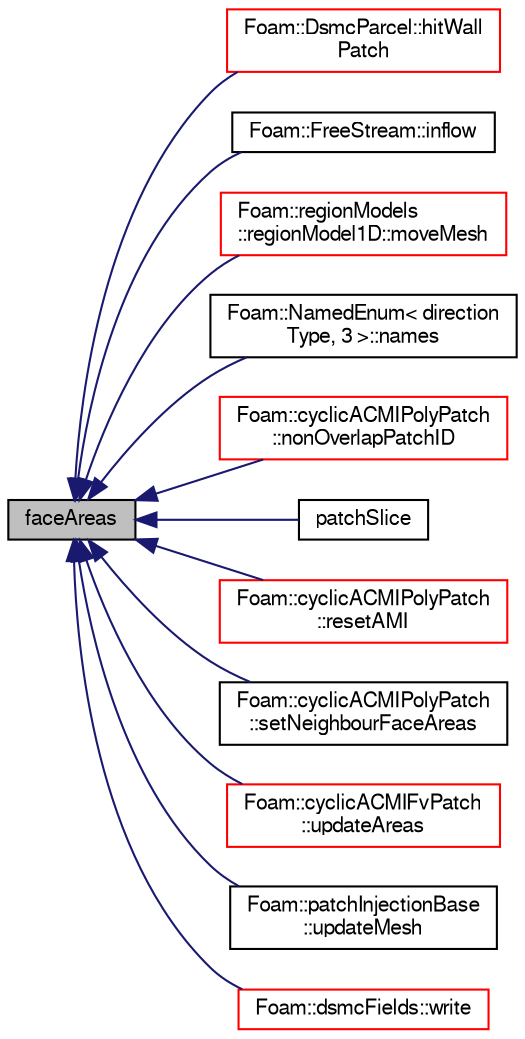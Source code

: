 digraph "faceAreas"
{
  bgcolor="transparent";
  edge [fontname="FreeSans",fontsize="10",labelfontname="FreeSans",labelfontsize="10"];
  node [fontname="FreeSans",fontsize="10",shape=record];
  rankdir="LR";
  Node5221 [label="faceAreas",height=0.2,width=0.4,color="black", fillcolor="grey75", style="filled", fontcolor="black"];
  Node5221 -> Node5222 [dir="back",color="midnightblue",fontsize="10",style="solid",fontname="FreeSans"];
  Node5222 [label="Foam::DsmcParcel::hitWall\lPatch",height=0.2,width=0.4,color="red",URL="$a23690.html#a2f016956a18640904586b7df825867c8",tooltip="Overridable function to handle the particle hitting a wallPatch. "];
  Node5221 -> Node5227 [dir="back",color="midnightblue",fontsize="10",style="solid",fontname="FreeSans"];
  Node5227 [label="Foam::FreeStream::inflow",height=0.2,width=0.4,color="black",URL="$a23718.html#a84e6a7b742df4fcb240fff3040770a0b",tooltip="Introduce particles. "];
  Node5221 -> Node5228 [dir="back",color="midnightblue",fontsize="10",style="solid",fontname="FreeSans"];
  Node5228 [label="Foam::regionModels\l::regionModel1D::moveMesh",height=0.2,width=0.4,color="red",URL="$a29002.html#a0a91c4b420000422e4467d50e2baf2e1",tooltip="Move mesh points according to change in cell volumes. "];
  Node5221 -> Node5233 [dir="back",color="midnightblue",fontsize="10",style="solid",fontname="FreeSans"];
  Node5233 [label="Foam::NamedEnum\< direction\lType, 3 \>::names",height=0.2,width=0.4,color="black",URL="$a25998.html#a7350da3a0edd92cd11e6c479c9967dc8"];
  Node5221 -> Node5234 [dir="back",color="midnightblue",fontsize="10",style="solid",fontname="FreeSans"];
  Node5234 [label="Foam::cyclicACMIPolyPatch\l::nonOverlapPatchID",height=0.2,width=0.4,color="red",URL="$a24926.html#aa42c2db2f445de497071628742798792",tooltip="Non-overlapping patch ID. "];
  Node5221 -> Node5245 [dir="back",color="midnightblue",fontsize="10",style="solid",fontname="FreeSans"];
  Node5245 [label="patchSlice",height=0.2,width=0.4,color="black",URL="$a27478.html#a2fbab44ddac097399a42d4aeebccf3a0",tooltip="Slice Field to patch. "];
  Node5221 -> Node5246 [dir="back",color="midnightblue",fontsize="10",style="solid",fontname="FreeSans"];
  Node5246 [label="Foam::cyclicACMIPolyPatch\l::resetAMI",height=0.2,width=0.4,color="red",URL="$a24926.html#a8137f810e4a5638bd9eaaa9c7d7132b8",tooltip="Reset the AMI interpolator. "];
  Node5221 -> Node5237 [dir="back",color="midnightblue",fontsize="10",style="solid",fontname="FreeSans"];
  Node5237 [label="Foam::cyclicACMIPolyPatch\l::setNeighbourFaceAreas",height=0.2,width=0.4,color="black",URL="$a24926.html#aa0cf57b15cb4155effb04d561645b0fa",tooltip="Set neighbour ACMI patch areas. "];
  Node5221 -> Node5240 [dir="back",color="midnightblue",fontsize="10",style="solid",fontname="FreeSans"];
  Node5240 [label="Foam::cyclicACMIFvPatch\l::updateAreas",height=0.2,width=0.4,color="red",URL="$a22806.html#aa41ad5c90a11f44713f615ab87a947c6",tooltip="Update the patch areas after AMI update. "];
  Node5221 -> Node5248 [dir="back",color="midnightblue",fontsize="10",style="solid",fontname="FreeSans"];
  Node5248 [label="Foam::patchInjectionBase\l::updateMesh",height=0.2,width=0.4,color="black",URL="$a24102.html#a6d43ae10cf9dba5b6063e706ab5534e3",tooltip="Update patch geometry and derived info for injection locations. "];
  Node5221 -> Node5249 [dir="back",color="midnightblue",fontsize="10",style="solid",fontname="FreeSans"];
  Node5249 [label="Foam::dsmcFields::write",height=0.2,width=0.4,color="red",URL="$a28886.html#aac759501cf6c7895a70eecbef0226ae1",tooltip="Calculate the dsmcFields and write. "];
}
